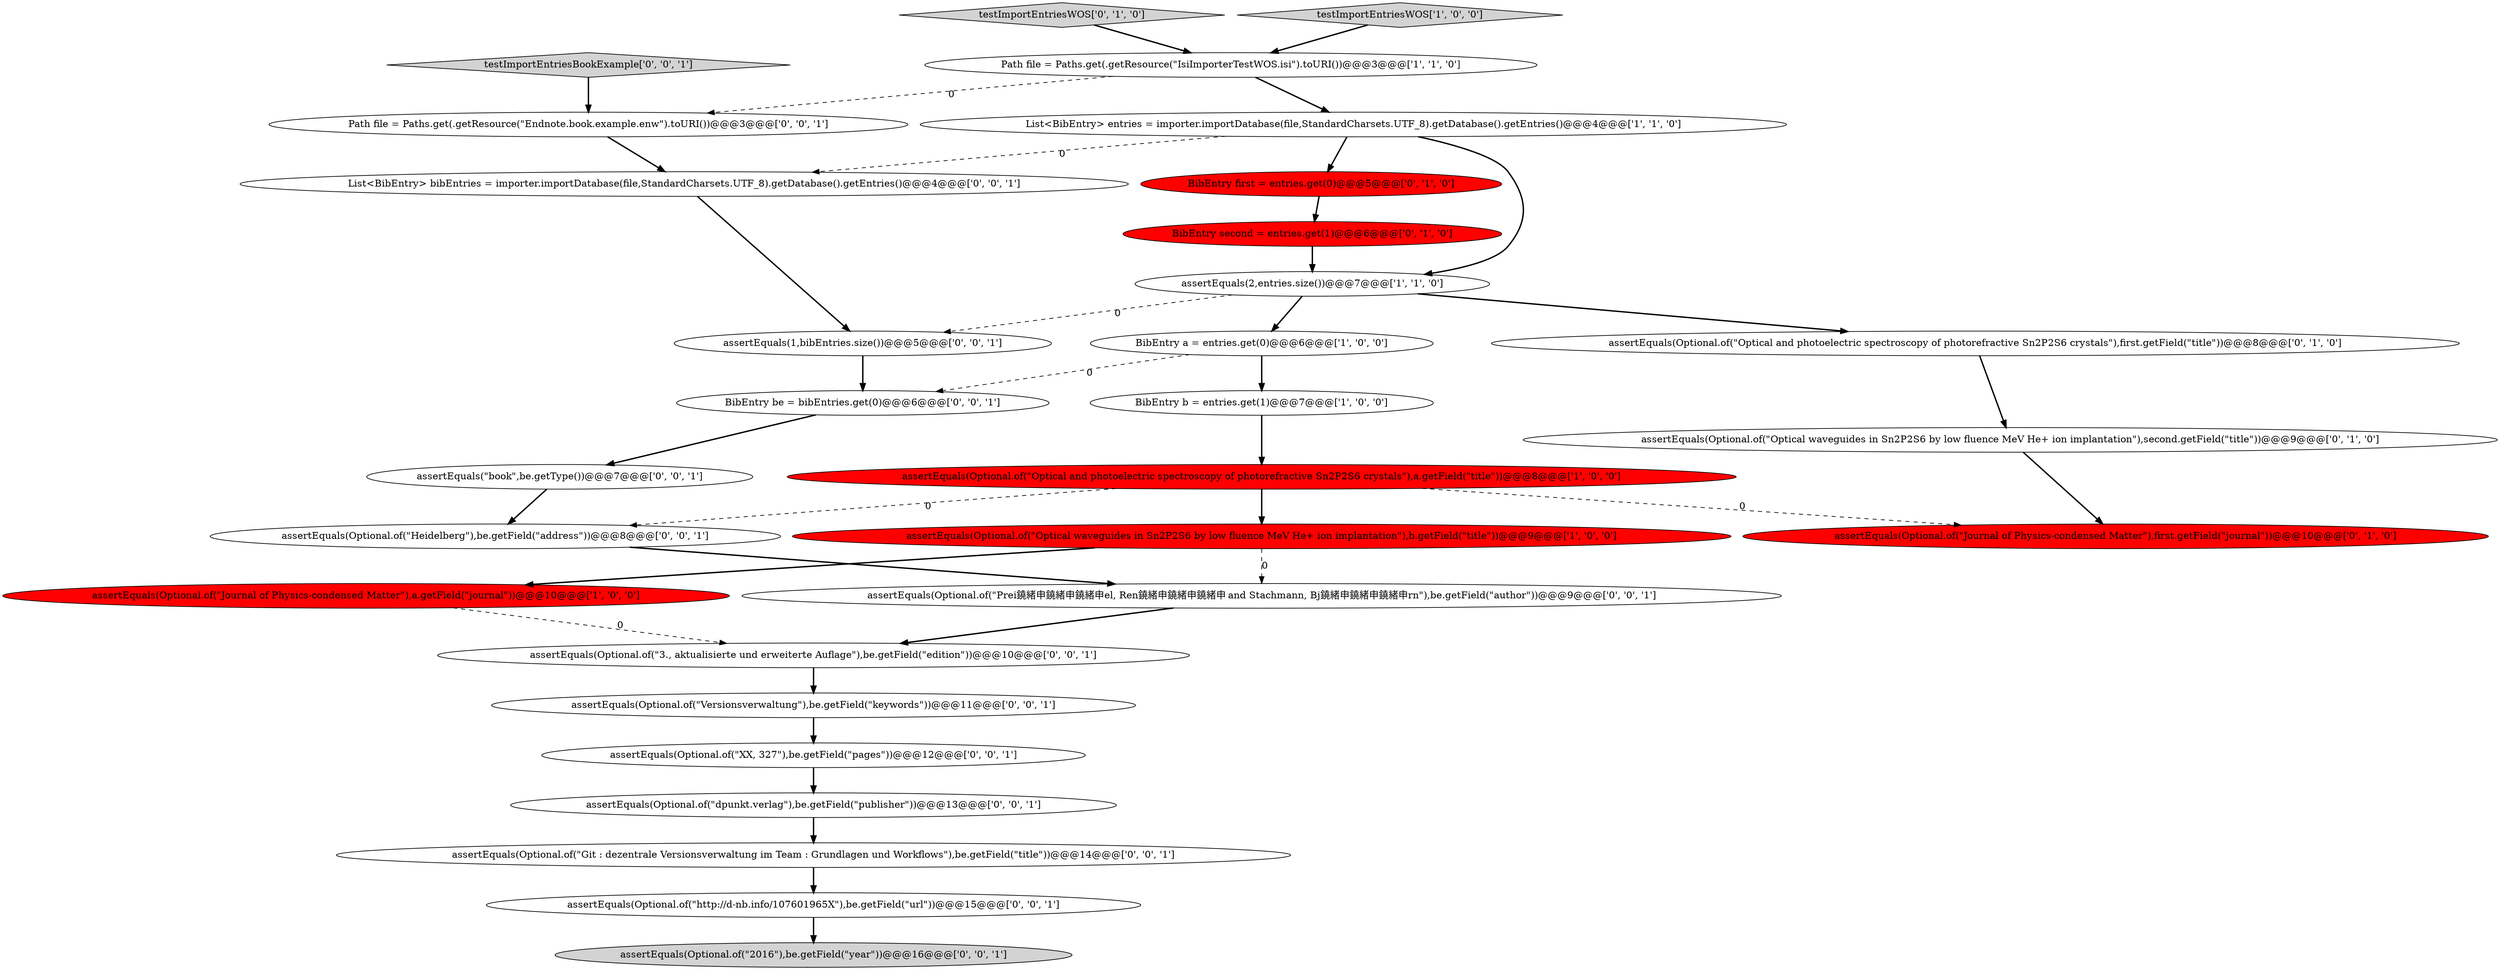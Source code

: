 digraph {
20 [style = filled, label = "assertEquals(Optional.of(\"XX, 327\"),be.getField(\"pages\"))@@@12@@@['0', '0', '1']", fillcolor = white, shape = ellipse image = "AAA0AAABBB3BBB"];
23 [style = filled, label = "List<BibEntry> bibEntries = importer.importDatabase(file,StandardCharsets.UTF_8).getDatabase().getEntries()@@@4@@@['0', '0', '1']", fillcolor = white, shape = ellipse image = "AAA0AAABBB3BBB"];
10 [style = filled, label = "assertEquals(Optional.of(\"Optical waveguides in Sn2P2S6 by low fluence MeV He+ ion implantation\"),second.getField(\"title\"))@@@9@@@['0', '1', '0']", fillcolor = white, shape = ellipse image = "AAA0AAABBB2BBB"];
2 [style = filled, label = "assertEquals(Optional.of(\"Journal of Physics-condensed Matter\"),a.getField(\"journal\"))@@@10@@@['1', '0', '0']", fillcolor = red, shape = ellipse image = "AAA1AAABBB1BBB"];
29 [style = filled, label = "assertEquals(Optional.of(\"http://d-nb.info/107601965X\"),be.getField(\"url\"))@@@15@@@['0', '0', '1']", fillcolor = white, shape = ellipse image = "AAA0AAABBB3BBB"];
12 [style = filled, label = "assertEquals(Optional.of(\"Journal of Physics-condensed Matter\"),first.getField(\"journal\"))@@@10@@@['0', '1', '0']", fillcolor = red, shape = ellipse image = "AAA1AAABBB2BBB"];
11 [style = filled, label = "BibEntry second = entries.get(1)@@@6@@@['0', '1', '0']", fillcolor = red, shape = ellipse image = "AAA1AAABBB2BBB"];
9 [style = filled, label = "testImportEntriesWOS['0', '1', '0']", fillcolor = lightgray, shape = diamond image = "AAA0AAABBB2BBB"];
27 [style = filled, label = "assertEquals(1,bibEntries.size())@@@5@@@['0', '0', '1']", fillcolor = white, shape = ellipse image = "AAA0AAABBB3BBB"];
13 [style = filled, label = "BibEntry first = entries.get(0)@@@5@@@['0', '1', '0']", fillcolor = red, shape = ellipse image = "AAA1AAABBB2BBB"];
8 [style = filled, label = "assertEquals(Optional.of(\"Optical waveguides in Sn2P2S6 by low fluence MeV He+ ion implantation\"),b.getField(\"title\"))@@@9@@@['1', '0', '0']", fillcolor = red, shape = ellipse image = "AAA1AAABBB1BBB"];
17 [style = filled, label = "Path file = Paths.get(.getResource(\"Endnote.book.example.enw\").toURI())@@@3@@@['0', '0', '1']", fillcolor = white, shape = ellipse image = "AAA0AAABBB3BBB"];
19 [style = filled, label = "assertEquals(Optional.of(\"Git : dezentrale Versionsverwaltung im Team : Grundlagen und Workflows\"),be.getField(\"title\"))@@@14@@@['0', '0', '1']", fillcolor = white, shape = ellipse image = "AAA0AAABBB3BBB"];
1 [style = filled, label = "BibEntry b = entries.get(1)@@@7@@@['1', '0', '0']", fillcolor = white, shape = ellipse image = "AAA0AAABBB1BBB"];
16 [style = filled, label = "assertEquals(Optional.of(\"2016\"),be.getField(\"year\"))@@@16@@@['0', '0', '1']", fillcolor = lightgray, shape = ellipse image = "AAA0AAABBB3BBB"];
5 [style = filled, label = "testImportEntriesWOS['1', '0', '0']", fillcolor = lightgray, shape = diamond image = "AAA0AAABBB1BBB"];
4 [style = filled, label = "List<BibEntry> entries = importer.importDatabase(file,StandardCharsets.UTF_8).getDatabase().getEntries()@@@4@@@['1', '1', '0']", fillcolor = white, shape = ellipse image = "AAA0AAABBB1BBB"];
3 [style = filled, label = "Path file = Paths.get(.getResource(\"IsiImporterTestWOS.isi\").toURI())@@@3@@@['1', '1', '0']", fillcolor = white, shape = ellipse image = "AAA0AAABBB1BBB"];
0 [style = filled, label = "assertEquals(Optional.of(\"Optical and photoelectric spectroscopy of photorefractive Sn2P2S6 crystals\"),a.getField(\"title\"))@@@8@@@['1', '0', '0']", fillcolor = red, shape = ellipse image = "AAA1AAABBB1BBB"];
28 [style = filled, label = "assertEquals(Optional.of(\"dpunkt.verlag\"),be.getField(\"publisher\"))@@@13@@@['0', '0', '1']", fillcolor = white, shape = ellipse image = "AAA0AAABBB3BBB"];
18 [style = filled, label = "assertEquals(Optional.of(\"Prei鐃緒申鐃緒申鐃緒申el, Ren鐃緒申鐃緒申鐃緒申 and Stachmann, Bj鐃緒申鐃緒申鐃緒申rn\"),be.getField(\"author\"))@@@9@@@['0', '0', '1']", fillcolor = white, shape = ellipse image = "AAA0AAABBB3BBB"];
14 [style = filled, label = "assertEquals(Optional.of(\"Optical and photoelectric spectroscopy of photorefractive Sn2P2S6 crystals\"),first.getField(\"title\"))@@@8@@@['0', '1', '0']", fillcolor = white, shape = ellipse image = "AAA0AAABBB2BBB"];
7 [style = filled, label = "BibEntry a = entries.get(0)@@@6@@@['1', '0', '0']", fillcolor = white, shape = ellipse image = "AAA0AAABBB1BBB"];
22 [style = filled, label = "BibEntry be = bibEntries.get(0)@@@6@@@['0', '0', '1']", fillcolor = white, shape = ellipse image = "AAA0AAABBB3BBB"];
15 [style = filled, label = "assertEquals(Optional.of(\"Versionsverwaltung\"),be.getField(\"keywords\"))@@@11@@@['0', '0', '1']", fillcolor = white, shape = ellipse image = "AAA0AAABBB3BBB"];
21 [style = filled, label = "assertEquals(Optional.of(\"Heidelberg\"),be.getField(\"address\"))@@@8@@@['0', '0', '1']", fillcolor = white, shape = ellipse image = "AAA0AAABBB3BBB"];
25 [style = filled, label = "assertEquals(\"book\",be.getType())@@@7@@@['0', '0', '1']", fillcolor = white, shape = ellipse image = "AAA0AAABBB3BBB"];
6 [style = filled, label = "assertEquals(2,entries.size())@@@7@@@['1', '1', '0']", fillcolor = white, shape = ellipse image = "AAA0AAABBB1BBB"];
26 [style = filled, label = "assertEquals(Optional.of(\"3., aktualisierte und erweiterte Auflage\"),be.getField(\"edition\"))@@@10@@@['0', '0', '1']", fillcolor = white, shape = ellipse image = "AAA0AAABBB3BBB"];
24 [style = filled, label = "testImportEntriesBookExample['0', '0', '1']", fillcolor = lightgray, shape = diamond image = "AAA0AAABBB3BBB"];
5->3 [style = bold, label=""];
22->25 [style = bold, label=""];
7->1 [style = bold, label=""];
3->17 [style = dashed, label="0"];
23->27 [style = bold, label=""];
4->6 [style = bold, label=""];
19->29 [style = bold, label=""];
11->6 [style = bold, label=""];
4->13 [style = bold, label=""];
18->26 [style = bold, label=""];
20->28 [style = bold, label=""];
14->10 [style = bold, label=""];
1->0 [style = bold, label=""];
0->12 [style = dashed, label="0"];
27->22 [style = bold, label=""];
3->4 [style = bold, label=""];
13->11 [style = bold, label=""];
17->23 [style = bold, label=""];
21->18 [style = bold, label=""];
6->14 [style = bold, label=""];
8->2 [style = bold, label=""];
6->27 [style = dashed, label="0"];
10->12 [style = bold, label=""];
0->21 [style = dashed, label="0"];
15->20 [style = bold, label=""];
26->15 [style = bold, label=""];
0->8 [style = bold, label=""];
28->19 [style = bold, label=""];
24->17 [style = bold, label=""];
9->3 [style = bold, label=""];
8->18 [style = dashed, label="0"];
2->26 [style = dashed, label="0"];
6->7 [style = bold, label=""];
4->23 [style = dashed, label="0"];
29->16 [style = bold, label=""];
7->22 [style = dashed, label="0"];
25->21 [style = bold, label=""];
}

